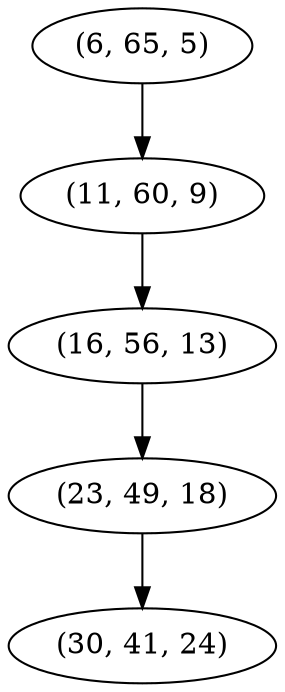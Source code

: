 digraph tree {
    "(6, 65, 5)";
    "(11, 60, 9)";
    "(16, 56, 13)";
    "(23, 49, 18)";
    "(30, 41, 24)";
    "(6, 65, 5)" -> "(11, 60, 9)";
    "(11, 60, 9)" -> "(16, 56, 13)";
    "(16, 56, 13)" -> "(23, 49, 18)";
    "(23, 49, 18)" -> "(30, 41, 24)";
}
